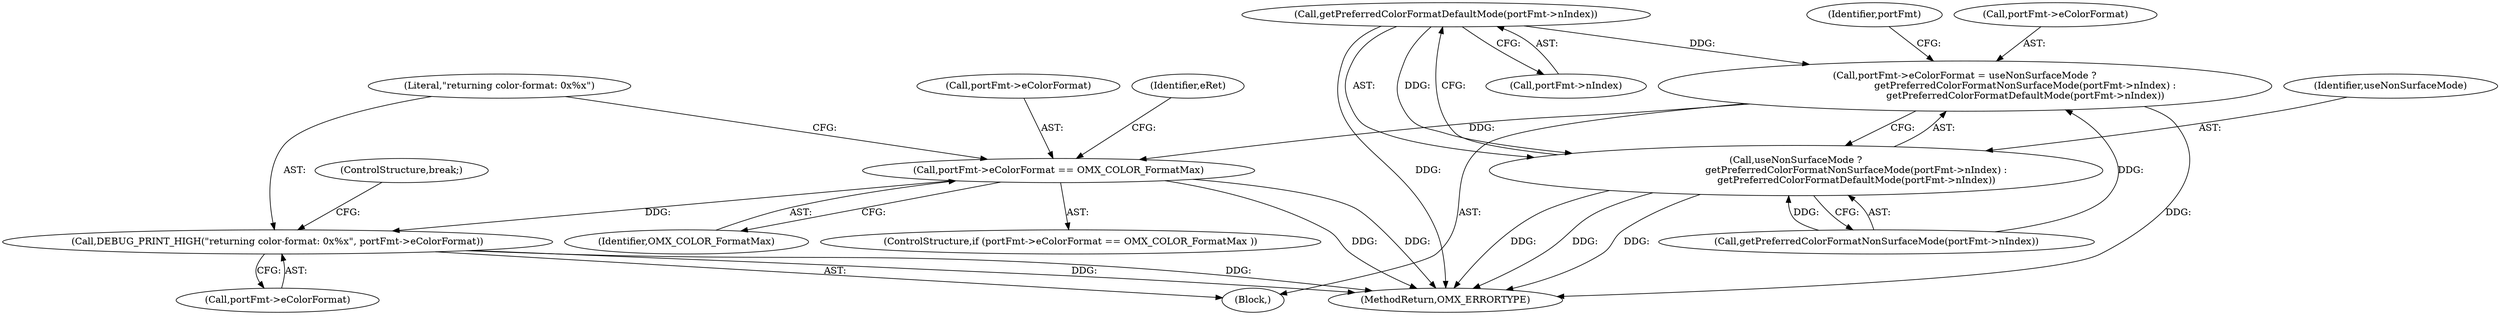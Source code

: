 digraph "0_Android_560ccdb509a7b86186fac0fce1b25bd9a3e6a6e8_0@pointer" {
"1000292" [label="(Call,getPreferredColorFormatDefaultMode(portFmt->nIndex))"];
"1000282" [label="(Call,portFmt->eColorFormat = useNonSurfaceMode ?\n                                        getPreferredColorFormatNonSurfaceMode(portFmt->nIndex) :\n                                        getPreferredColorFormatDefaultMode(portFmt->nIndex))"];
"1000297" [label="(Call,portFmt->eColorFormat == OMX_COLOR_FormatMax)"];
"1000306" [label="(Call,DEBUG_PRINT_HIGH(\"returning color-format: 0x%x\", portFmt->eColorFormat))"];
"1000286" [label="(Call,useNonSurfaceMode ?\n                                        getPreferredColorFormatNonSurfaceMode(portFmt->nIndex) :\n                                        getPreferredColorFormatDefaultMode(portFmt->nIndex))"];
"1000299" [label="(Identifier,portFmt)"];
"1000292" [label="(Call,getPreferredColorFormatDefaultMode(portFmt->nIndex))"];
"1000283" [label="(Call,portFmt->eColorFormat)"];
"1000301" [label="(Identifier,OMX_COLOR_FormatMax)"];
"1000288" [label="(Call,getPreferredColorFormatNonSurfaceMode(portFmt->nIndex))"];
"1000306" [label="(Call,DEBUG_PRINT_HIGH(\"returning color-format: 0x%x\", portFmt->eColorFormat))"];
"1000307" [label="(Literal,\"returning color-format: 0x%x\")"];
"1000323" [label="(ControlStructure,break;)"];
"1000287" [label="(Identifier,useNonSurfaceMode)"];
"1000293" [label="(Call,portFmt->nIndex)"];
"1000286" [label="(Call,useNonSurfaceMode ?\n                                        getPreferredColorFormatNonSurfaceMode(portFmt->nIndex) :\n                                        getPreferredColorFormatDefaultMode(portFmt->nIndex))"];
"1000298" [label="(Call,portFmt->eColorFormat)"];
"1000304" [label="(Identifier,eRet)"];
"1000267" [label="(Block,)"];
"1000672" [label="(MethodReturn,OMX_ERRORTYPE)"];
"1000282" [label="(Call,portFmt->eColorFormat = useNonSurfaceMode ?\n                                        getPreferredColorFormatNonSurfaceMode(portFmt->nIndex) :\n                                        getPreferredColorFormatDefaultMode(portFmt->nIndex))"];
"1000308" [label="(Call,portFmt->eColorFormat)"];
"1000297" [label="(Call,portFmt->eColorFormat == OMX_COLOR_FormatMax)"];
"1000296" [label="(ControlStructure,if (portFmt->eColorFormat == OMX_COLOR_FormatMax ))"];
"1000292" -> "1000286"  [label="AST: "];
"1000292" -> "1000293"  [label="CFG: "];
"1000293" -> "1000292"  [label="AST: "];
"1000286" -> "1000292"  [label="CFG: "];
"1000292" -> "1000672"  [label="DDG: "];
"1000292" -> "1000282"  [label="DDG: "];
"1000292" -> "1000286"  [label="DDG: "];
"1000282" -> "1000267"  [label="AST: "];
"1000282" -> "1000286"  [label="CFG: "];
"1000283" -> "1000282"  [label="AST: "];
"1000286" -> "1000282"  [label="AST: "];
"1000299" -> "1000282"  [label="CFG: "];
"1000282" -> "1000672"  [label="DDG: "];
"1000288" -> "1000282"  [label="DDG: "];
"1000282" -> "1000297"  [label="DDG: "];
"1000297" -> "1000296"  [label="AST: "];
"1000297" -> "1000301"  [label="CFG: "];
"1000298" -> "1000297"  [label="AST: "];
"1000301" -> "1000297"  [label="AST: "];
"1000304" -> "1000297"  [label="CFG: "];
"1000307" -> "1000297"  [label="CFG: "];
"1000297" -> "1000672"  [label="DDG: "];
"1000297" -> "1000672"  [label="DDG: "];
"1000297" -> "1000306"  [label="DDG: "];
"1000306" -> "1000267"  [label="AST: "];
"1000306" -> "1000308"  [label="CFG: "];
"1000307" -> "1000306"  [label="AST: "];
"1000308" -> "1000306"  [label="AST: "];
"1000323" -> "1000306"  [label="CFG: "];
"1000306" -> "1000672"  [label="DDG: "];
"1000306" -> "1000672"  [label="DDG: "];
"1000286" -> "1000288"  [label="CFG: "];
"1000287" -> "1000286"  [label="AST: "];
"1000288" -> "1000286"  [label="AST: "];
"1000286" -> "1000672"  [label="DDG: "];
"1000286" -> "1000672"  [label="DDG: "];
"1000286" -> "1000672"  [label="DDG: "];
"1000288" -> "1000286"  [label="DDG: "];
}
